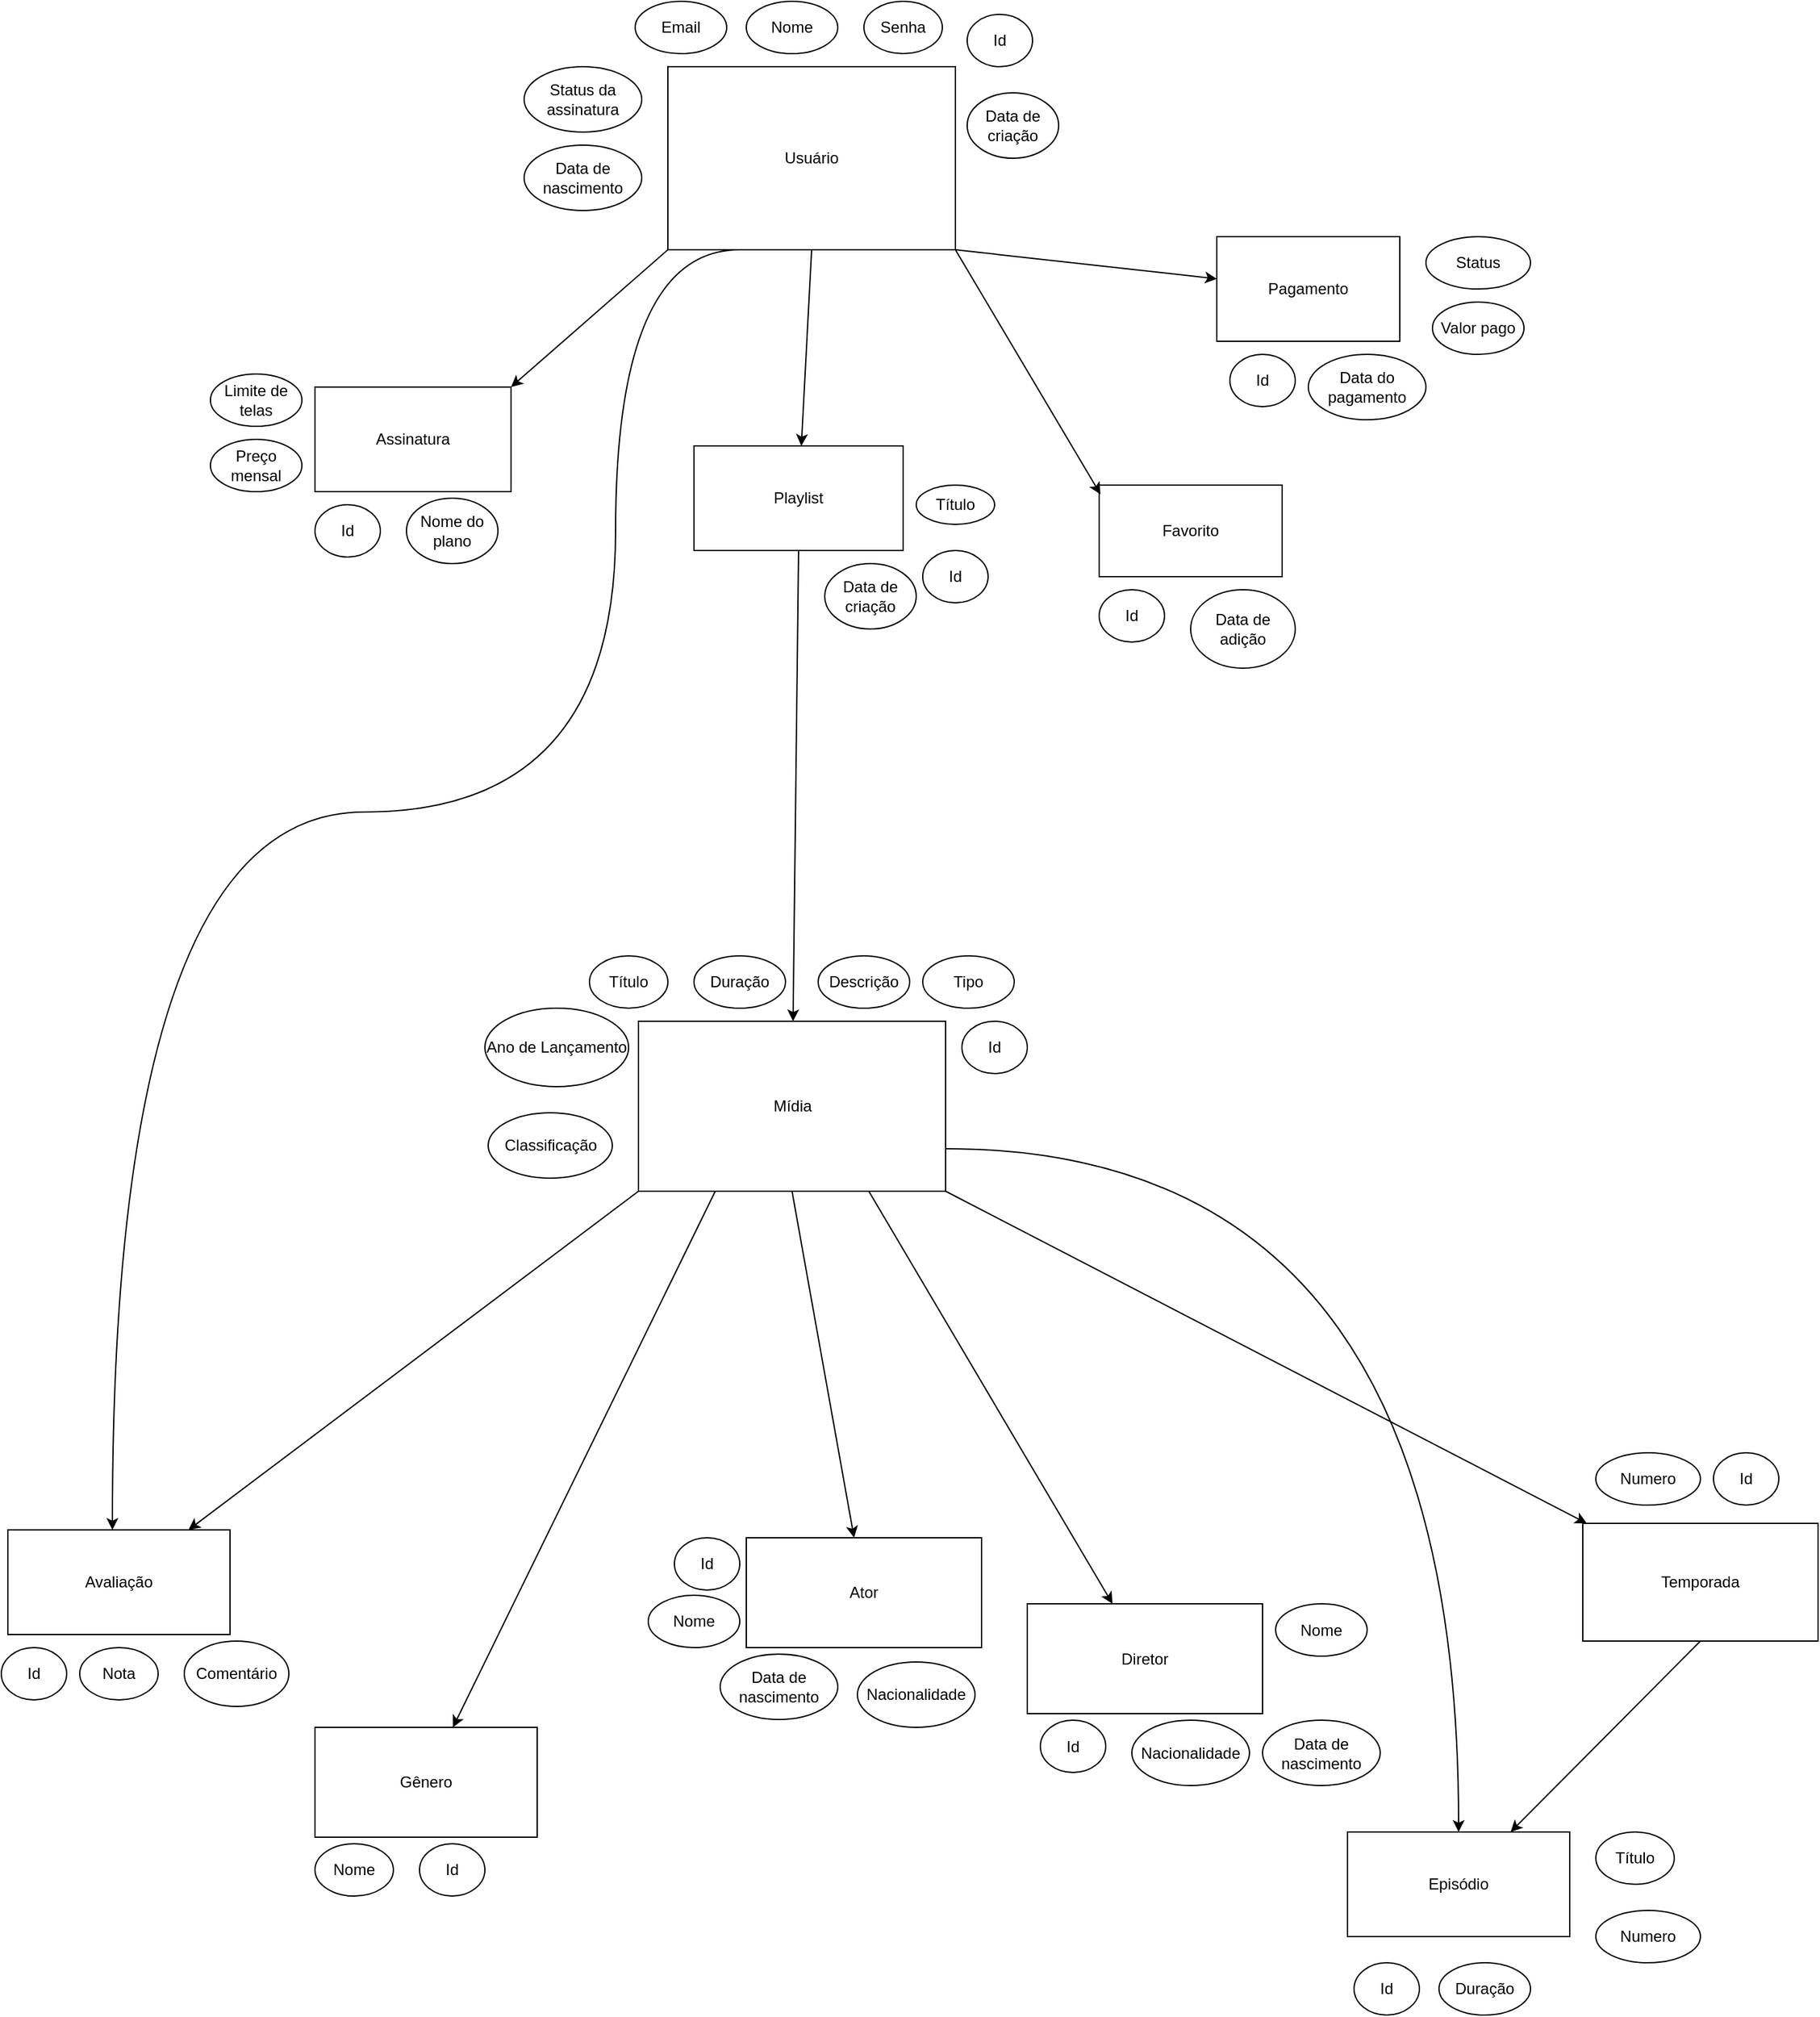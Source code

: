 <mxfile version="24.8.3">
  <diagram name="Página-1" id="0lkLL7-deegIhbXqSp4G">
    <mxGraphModel dx="2514" dy="854" grid="1" gridSize="10" guides="1" tooltips="1" connect="1" arrows="1" fold="1" page="1" pageScale="1" pageWidth="827" pageHeight="1169" math="0" shadow="0">
      <root>
        <mxCell id="0" />
        <mxCell id="1" parent="0" />
        <mxCell id="C5BarlyM2F8t3TJ2HvOE-21" style="rounded=0;orthogonalLoop=1;jettySize=auto;html=1;exitX=0;exitY=1;exitDx=0;exitDy=0;entryX=1;entryY=0;entryDx=0;entryDy=0;" edge="1" parent="1" source="C5BarlyM2F8t3TJ2HvOE-1" target="C5BarlyM2F8t3TJ2HvOE-15">
          <mxGeometry relative="1" as="geometry" />
        </mxCell>
        <mxCell id="C5BarlyM2F8t3TJ2HvOE-22" style="rounded=0;orthogonalLoop=1;jettySize=auto;html=1;exitX=0.5;exitY=1;exitDx=0;exitDy=0;" edge="1" parent="1" source="C5BarlyM2F8t3TJ2HvOE-1" target="C5BarlyM2F8t3TJ2HvOE-9">
          <mxGeometry relative="1" as="geometry" />
        </mxCell>
        <mxCell id="C5BarlyM2F8t3TJ2HvOE-30" style="rounded=0;orthogonalLoop=1;jettySize=auto;html=1;exitX=1;exitY=1;exitDx=0;exitDy=0;" edge="1" parent="1" source="C5BarlyM2F8t3TJ2HvOE-1" target="C5BarlyM2F8t3TJ2HvOE-29">
          <mxGeometry relative="1" as="geometry" />
        </mxCell>
        <mxCell id="C5BarlyM2F8t3TJ2HvOE-45" style="rounded=0;orthogonalLoop=1;jettySize=auto;html=1;exitX=0.25;exitY=1;exitDx=0;exitDy=0;edgeStyle=orthogonalEdgeStyle;curved=1;" edge="1" parent="1" source="C5BarlyM2F8t3TJ2HvOE-1" target="C5BarlyM2F8t3TJ2HvOE-44">
          <mxGeometry relative="1" as="geometry">
            <Array as="points">
              <mxPoint x="110" y="190" />
              <mxPoint x="110" y="620" />
              <mxPoint x="-275" y="620" />
            </Array>
          </mxGeometry>
        </mxCell>
        <mxCell id="C5BarlyM2F8t3TJ2HvOE-1" value="Usuário" style="rounded=0;whiteSpace=wrap;html=1;" vertex="1" parent="1">
          <mxGeometry x="150" y="50" width="220" height="140" as="geometry" />
        </mxCell>
        <mxCell id="C5BarlyM2F8t3TJ2HvOE-2" value="Data de nascimento" style="ellipse;whiteSpace=wrap;html=1;" vertex="1" parent="1">
          <mxGeometry x="40" y="110" width="90" height="50" as="geometry" />
        </mxCell>
        <mxCell id="C5BarlyM2F8t3TJ2HvOE-3" value="Data de criação" style="ellipse;whiteSpace=wrap;html=1;" vertex="1" parent="1">
          <mxGeometry x="379" y="70" width="70" height="50" as="geometry" />
        </mxCell>
        <mxCell id="C5BarlyM2F8t3TJ2HvOE-4" value="Status da assinatura" style="ellipse;whiteSpace=wrap;html=1;" vertex="1" parent="1">
          <mxGeometry x="40" y="50" width="90" height="50" as="geometry" />
        </mxCell>
        <mxCell id="C5BarlyM2F8t3TJ2HvOE-5" value="Id" style="ellipse;whiteSpace=wrap;html=1;" vertex="1" parent="1">
          <mxGeometry x="379" y="10" width="50" height="40" as="geometry" />
        </mxCell>
        <mxCell id="C5BarlyM2F8t3TJ2HvOE-6" value="Email" style="ellipse;whiteSpace=wrap;html=1;" vertex="1" parent="1">
          <mxGeometry x="125" width="70" height="40" as="geometry" />
        </mxCell>
        <mxCell id="C5BarlyM2F8t3TJ2HvOE-7" value="Senha" style="ellipse;whiteSpace=wrap;html=1;" vertex="1" parent="1">
          <mxGeometry x="300" width="60" height="40" as="geometry" />
        </mxCell>
        <mxCell id="C5BarlyM2F8t3TJ2HvOE-8" value="Nome" style="ellipse;whiteSpace=wrap;html=1;" vertex="1" parent="1">
          <mxGeometry x="210" width="70" height="40" as="geometry" />
        </mxCell>
        <mxCell id="C5BarlyM2F8t3TJ2HvOE-9" value="Playlist" style="rounded=0;whiteSpace=wrap;html=1;" vertex="1" parent="1">
          <mxGeometry x="170" y="340" width="160" height="80" as="geometry" />
        </mxCell>
        <mxCell id="C5BarlyM2F8t3TJ2HvOE-12" value="Data de criação" style="ellipse;whiteSpace=wrap;html=1;" vertex="1" parent="1">
          <mxGeometry x="270" y="430" width="70" height="50" as="geometry" />
        </mxCell>
        <mxCell id="C5BarlyM2F8t3TJ2HvOE-13" value="Id" style="ellipse;whiteSpace=wrap;html=1;" vertex="1" parent="1">
          <mxGeometry x="345" y="420" width="50" height="40" as="geometry" />
        </mxCell>
        <mxCell id="C5BarlyM2F8t3TJ2HvOE-14" value="Título" style="ellipse;whiteSpace=wrap;html=1;" vertex="1" parent="1">
          <mxGeometry x="340" y="370" width="60" height="30" as="geometry" />
        </mxCell>
        <mxCell id="C5BarlyM2F8t3TJ2HvOE-15" value="Assinatura" style="rounded=0;whiteSpace=wrap;html=1;" vertex="1" parent="1">
          <mxGeometry x="-120" y="295" width="150" height="80" as="geometry" />
        </mxCell>
        <mxCell id="C5BarlyM2F8t3TJ2HvOE-16" value="Id" style="ellipse;whiteSpace=wrap;html=1;" vertex="1" parent="1">
          <mxGeometry x="-120" y="385" width="50" height="40" as="geometry" />
        </mxCell>
        <mxCell id="C5BarlyM2F8t3TJ2HvOE-17" value="Nome do plano" style="ellipse;whiteSpace=wrap;html=1;" vertex="1" parent="1">
          <mxGeometry x="-50" y="380" width="70" height="50" as="geometry" />
        </mxCell>
        <mxCell id="C5BarlyM2F8t3TJ2HvOE-18" value="Preço mensal" style="ellipse;whiteSpace=wrap;html=1;" vertex="1" parent="1">
          <mxGeometry x="-200" y="335" width="70" height="40" as="geometry" />
        </mxCell>
        <mxCell id="C5BarlyM2F8t3TJ2HvOE-19" value="Limite de telas" style="ellipse;whiteSpace=wrap;html=1;" vertex="1" parent="1">
          <mxGeometry x="-200" y="285" width="70" height="40" as="geometry" />
        </mxCell>
        <mxCell id="C5BarlyM2F8t3TJ2HvOE-23" value="Favorito" style="rounded=0;whiteSpace=wrap;html=1;" vertex="1" parent="1">
          <mxGeometry x="480" y="370" width="140" height="70" as="geometry" />
        </mxCell>
        <mxCell id="C5BarlyM2F8t3TJ2HvOE-24" value="Id" style="ellipse;whiteSpace=wrap;html=1;" vertex="1" parent="1">
          <mxGeometry x="480" y="450" width="50" height="40" as="geometry" />
        </mxCell>
        <mxCell id="C5BarlyM2F8t3TJ2HvOE-27" value="Data de adição" style="ellipse;whiteSpace=wrap;html=1;" vertex="1" parent="1">
          <mxGeometry x="550" y="450" width="80" height="60" as="geometry" />
        </mxCell>
        <mxCell id="C5BarlyM2F8t3TJ2HvOE-28" style="rounded=0;orthogonalLoop=1;jettySize=auto;html=1;exitX=1;exitY=1;exitDx=0;exitDy=0;entryX=0.007;entryY=0.1;entryDx=0;entryDy=0;entryPerimeter=0;" edge="1" parent="1" source="C5BarlyM2F8t3TJ2HvOE-1" target="C5BarlyM2F8t3TJ2HvOE-23">
          <mxGeometry relative="1" as="geometry" />
        </mxCell>
        <mxCell id="C5BarlyM2F8t3TJ2HvOE-29" value="Pagamento" style="rounded=0;whiteSpace=wrap;html=1;" vertex="1" parent="1">
          <mxGeometry x="570" y="180" width="140" height="80" as="geometry" />
        </mxCell>
        <mxCell id="C5BarlyM2F8t3TJ2HvOE-31" value="Id" style="ellipse;whiteSpace=wrap;html=1;" vertex="1" parent="1">
          <mxGeometry x="580" y="270" width="50" height="40" as="geometry" />
        </mxCell>
        <mxCell id="C5BarlyM2F8t3TJ2HvOE-32" value="Data do pagamento" style="ellipse;whiteSpace=wrap;html=1;" vertex="1" parent="1">
          <mxGeometry x="640" y="270" width="90" height="50" as="geometry" />
        </mxCell>
        <mxCell id="C5BarlyM2F8t3TJ2HvOE-33" value="Status" style="ellipse;whiteSpace=wrap;html=1;" vertex="1" parent="1">
          <mxGeometry x="730" y="180" width="80" height="40" as="geometry" />
        </mxCell>
        <mxCell id="C5BarlyM2F8t3TJ2HvOE-34" value="Valor pago" style="ellipse;whiteSpace=wrap;html=1;" vertex="1" parent="1">
          <mxGeometry x="735" y="230" width="70" height="40" as="geometry" />
        </mxCell>
        <mxCell id="C5BarlyM2F8t3TJ2HvOE-49" style="rounded=0;orthogonalLoop=1;jettySize=auto;html=1;exitX=0;exitY=1;exitDx=0;exitDy=0;" edge="1" parent="1" source="C5BarlyM2F8t3TJ2HvOE-35" target="C5BarlyM2F8t3TJ2HvOE-44">
          <mxGeometry relative="1" as="geometry" />
        </mxCell>
        <mxCell id="C5BarlyM2F8t3TJ2HvOE-53" style="rounded=0;orthogonalLoop=1;jettySize=auto;html=1;exitX=0.25;exitY=1;exitDx=0;exitDy=0;" edge="1" parent="1" source="C5BarlyM2F8t3TJ2HvOE-35" target="C5BarlyM2F8t3TJ2HvOE-50">
          <mxGeometry relative="1" as="geometry" />
        </mxCell>
        <mxCell id="C5BarlyM2F8t3TJ2HvOE-56" style="rounded=0;orthogonalLoop=1;jettySize=auto;html=1;exitX=0.5;exitY=1;exitDx=0;exitDy=0;" edge="1" parent="1" source="C5BarlyM2F8t3TJ2HvOE-35" target="C5BarlyM2F8t3TJ2HvOE-54">
          <mxGeometry relative="1" as="geometry" />
        </mxCell>
        <mxCell id="C5BarlyM2F8t3TJ2HvOE-57" style="rounded=0;orthogonalLoop=1;jettySize=auto;html=1;exitX=0.75;exitY=1;exitDx=0;exitDy=0;" edge="1" parent="1" source="C5BarlyM2F8t3TJ2HvOE-35" target="C5BarlyM2F8t3TJ2HvOE-55">
          <mxGeometry relative="1" as="geometry" />
        </mxCell>
        <mxCell id="C5BarlyM2F8t3TJ2HvOE-61" style="rounded=0;orthogonalLoop=1;jettySize=auto;html=1;exitX=1;exitY=1;exitDx=0;exitDy=0;" edge="1" parent="1" source="C5BarlyM2F8t3TJ2HvOE-35" target="C5BarlyM2F8t3TJ2HvOE-58">
          <mxGeometry relative="1" as="geometry" />
        </mxCell>
        <mxCell id="C5BarlyM2F8t3TJ2HvOE-62" style="edgeStyle=orthogonalEdgeStyle;rounded=0;orthogonalLoop=1;jettySize=auto;html=1;exitX=1;exitY=0.75;exitDx=0;exitDy=0;curved=1;" edge="1" parent="1" source="C5BarlyM2F8t3TJ2HvOE-35" target="C5BarlyM2F8t3TJ2HvOE-59">
          <mxGeometry relative="1" as="geometry" />
        </mxCell>
        <mxCell id="C5BarlyM2F8t3TJ2HvOE-35" value="Mídia" style="rounded=0;whiteSpace=wrap;html=1;" vertex="1" parent="1">
          <mxGeometry x="127.5" y="780" width="235" height="130" as="geometry" />
        </mxCell>
        <mxCell id="C5BarlyM2F8t3TJ2HvOE-37" value="Id" style="ellipse;whiteSpace=wrap;html=1;" vertex="1" parent="1">
          <mxGeometry x="375" y="780" width="50" height="40" as="geometry" />
        </mxCell>
        <mxCell id="C5BarlyM2F8t3TJ2HvOE-38" value="Título" style="ellipse;whiteSpace=wrap;html=1;" vertex="1" parent="1">
          <mxGeometry x="860" y="1400" width="60" height="40" as="geometry" />
        </mxCell>
        <mxCell id="C5BarlyM2F8t3TJ2HvOE-39" value="Descrição" style="ellipse;whiteSpace=wrap;html=1;" vertex="1" parent="1">
          <mxGeometry x="265" y="730" width="70" height="40" as="geometry" />
        </mxCell>
        <mxCell id="C5BarlyM2F8t3TJ2HvOE-40" value="Duração" style="ellipse;whiteSpace=wrap;html=1;" vertex="1" parent="1">
          <mxGeometry x="740" y="1500" width="70" height="40" as="geometry" />
        </mxCell>
        <mxCell id="C5BarlyM2F8t3TJ2HvOE-41" value="Tipo" style="ellipse;whiteSpace=wrap;html=1;" vertex="1" parent="1">
          <mxGeometry x="345" y="730" width="70" height="40" as="geometry" />
        </mxCell>
        <mxCell id="C5BarlyM2F8t3TJ2HvOE-42" value="Ano de Lançamento" style="ellipse;whiteSpace=wrap;html=1;" vertex="1" parent="1">
          <mxGeometry x="10" y="770" width="110" height="60" as="geometry" />
        </mxCell>
        <mxCell id="C5BarlyM2F8t3TJ2HvOE-43" value="Classificação" style="ellipse;whiteSpace=wrap;html=1;" vertex="1" parent="1">
          <mxGeometry x="12.5" y="850" width="95" height="50" as="geometry" />
        </mxCell>
        <mxCell id="C5BarlyM2F8t3TJ2HvOE-44" value="Avaliação" style="rounded=0;whiteSpace=wrap;html=1;" vertex="1" parent="1">
          <mxGeometry x="-355" y="1169" width="170" height="80" as="geometry" />
        </mxCell>
        <mxCell id="C5BarlyM2F8t3TJ2HvOE-46" value="Id" style="ellipse;whiteSpace=wrap;html=1;" vertex="1" parent="1">
          <mxGeometry x="-360" y="1259" width="50" height="40" as="geometry" />
        </mxCell>
        <mxCell id="C5BarlyM2F8t3TJ2HvOE-47" value="Nota" style="ellipse;whiteSpace=wrap;html=1;" vertex="1" parent="1">
          <mxGeometry x="-300" y="1259" width="60" height="40" as="geometry" />
        </mxCell>
        <mxCell id="C5BarlyM2F8t3TJ2HvOE-48" value="Comentário" style="ellipse;whiteSpace=wrap;html=1;" vertex="1" parent="1">
          <mxGeometry x="-220" y="1254" width="80" height="50" as="geometry" />
        </mxCell>
        <mxCell id="C5BarlyM2F8t3TJ2HvOE-50" value="Gênero" style="rounded=0;whiteSpace=wrap;html=1;" vertex="1" parent="1">
          <mxGeometry x="-120" y="1320" width="170" height="84" as="geometry" />
        </mxCell>
        <mxCell id="C5BarlyM2F8t3TJ2HvOE-51" value="Nome" style="ellipse;whiteSpace=wrap;html=1;" vertex="1" parent="1">
          <mxGeometry x="-120" y="1409" width="60" height="40" as="geometry" />
        </mxCell>
        <mxCell id="C5BarlyM2F8t3TJ2HvOE-52" value="Id" style="ellipse;whiteSpace=wrap;html=1;" vertex="1" parent="1">
          <mxGeometry x="155" y="1175" width="50" height="40" as="geometry" />
        </mxCell>
        <mxCell id="C5BarlyM2F8t3TJ2HvOE-54" value="Ator" style="rounded=0;whiteSpace=wrap;html=1;" vertex="1" parent="1">
          <mxGeometry x="210" y="1175" width="180" height="84" as="geometry" />
        </mxCell>
        <mxCell id="C5BarlyM2F8t3TJ2HvOE-55" value="Diretor" style="rounded=0;whiteSpace=wrap;html=1;" vertex="1" parent="1">
          <mxGeometry x="425" y="1225.5" width="180" height="84" as="geometry" />
        </mxCell>
        <mxCell id="C5BarlyM2F8t3TJ2HvOE-60" style="rounded=0;orthogonalLoop=1;jettySize=auto;html=1;exitX=0.5;exitY=1;exitDx=0;exitDy=0;" edge="1" parent="1" source="C5BarlyM2F8t3TJ2HvOE-58" target="C5BarlyM2F8t3TJ2HvOE-59">
          <mxGeometry relative="1" as="geometry" />
        </mxCell>
        <mxCell id="C5BarlyM2F8t3TJ2HvOE-58" value="Temporada" style="rounded=0;whiteSpace=wrap;html=1;" vertex="1" parent="1">
          <mxGeometry x="850" y="1164" width="180" height="90" as="geometry" />
        </mxCell>
        <mxCell id="C5BarlyM2F8t3TJ2HvOE-59" value="Episódio" style="rounded=0;whiteSpace=wrap;html=1;" vertex="1" parent="1">
          <mxGeometry x="670" y="1400" width="170" height="80" as="geometry" />
        </mxCell>
        <mxCell id="C5BarlyM2F8t3TJ2HvOE-63" value="Id" style="ellipse;whiteSpace=wrap;html=1;" vertex="1" parent="1">
          <mxGeometry x="-40" y="1409" width="50" height="40" as="geometry" />
        </mxCell>
        <mxCell id="C5BarlyM2F8t3TJ2HvOE-64" value="Id" style="ellipse;whiteSpace=wrap;html=1;" vertex="1" parent="1">
          <mxGeometry x="435" y="1314.5" width="50" height="40" as="geometry" />
        </mxCell>
        <mxCell id="C5BarlyM2F8t3TJ2HvOE-65" value="Id" style="ellipse;whiteSpace=wrap;html=1;" vertex="1" parent="1">
          <mxGeometry x="675" y="1500" width="50" height="40" as="geometry" />
        </mxCell>
        <mxCell id="C5BarlyM2F8t3TJ2HvOE-66" value="Id" style="ellipse;whiteSpace=wrap;html=1;" vertex="1" parent="1">
          <mxGeometry x="950" y="1110" width="50" height="40" as="geometry" />
        </mxCell>
        <mxCell id="C5BarlyM2F8t3TJ2HvOE-67" value="Nacionalidade" style="ellipse;whiteSpace=wrap;html=1;" vertex="1" parent="1">
          <mxGeometry x="505" y="1314.5" width="90" height="50" as="geometry" />
        </mxCell>
        <mxCell id="C5BarlyM2F8t3TJ2HvOE-68" value="Nome" style="ellipse;whiteSpace=wrap;html=1;" vertex="1" parent="1">
          <mxGeometry x="135" y="1219" width="70" height="40" as="geometry" />
        </mxCell>
        <mxCell id="C5BarlyM2F8t3TJ2HvOE-69" value="Nome" style="ellipse;whiteSpace=wrap;html=1;" vertex="1" parent="1">
          <mxGeometry x="615" y="1225.5" width="70" height="40" as="geometry" />
        </mxCell>
        <mxCell id="C5BarlyM2F8t3TJ2HvOE-70" value="Data de nascimento" style="ellipse;whiteSpace=wrap;html=1;" vertex="1" parent="1">
          <mxGeometry x="190" y="1264" width="90" height="50" as="geometry" />
        </mxCell>
        <mxCell id="C5BarlyM2F8t3TJ2HvOE-73" value="Data de nascimento" style="ellipse;whiteSpace=wrap;html=1;" vertex="1" parent="1">
          <mxGeometry x="605" y="1314.5" width="90" height="50" as="geometry" />
        </mxCell>
        <mxCell id="C5BarlyM2F8t3TJ2HvOE-74" value="Nacionalidade" style="ellipse;whiteSpace=wrap;html=1;" vertex="1" parent="1">
          <mxGeometry x="295" y="1270" width="90" height="50" as="geometry" />
        </mxCell>
        <mxCell id="C5BarlyM2F8t3TJ2HvOE-76" value="Duração" style="ellipse;whiteSpace=wrap;html=1;" vertex="1" parent="1">
          <mxGeometry x="170" y="730" width="70" height="40" as="geometry" />
        </mxCell>
        <mxCell id="C5BarlyM2F8t3TJ2HvOE-77" value="Título" style="ellipse;whiteSpace=wrap;html=1;" vertex="1" parent="1">
          <mxGeometry x="90" y="730" width="60" height="40" as="geometry" />
        </mxCell>
        <mxCell id="C5BarlyM2F8t3TJ2HvOE-78" value="Numero" style="ellipse;whiteSpace=wrap;html=1;" vertex="1" parent="1">
          <mxGeometry x="860" y="1110" width="80" height="40" as="geometry" />
        </mxCell>
        <mxCell id="C5BarlyM2F8t3TJ2HvOE-81" value="Numero" style="ellipse;whiteSpace=wrap;html=1;" vertex="1" parent="1">
          <mxGeometry x="860" y="1460" width="80" height="40" as="geometry" />
        </mxCell>
        <mxCell id="C5BarlyM2F8t3TJ2HvOE-83" value="" style="rounded=0;orthogonalLoop=1;jettySize=auto;html=1;exitX=0.5;exitY=1;exitDx=0;exitDy=0;" edge="1" parent="1" source="C5BarlyM2F8t3TJ2HvOE-9" target="C5BarlyM2F8t3TJ2HvOE-35">
          <mxGeometry relative="1" as="geometry">
            <mxPoint x="250" y="420" as="sourcePoint" />
            <mxPoint x="250" y="550" as="targetPoint" />
          </mxGeometry>
        </mxCell>
      </root>
    </mxGraphModel>
  </diagram>
</mxfile>
